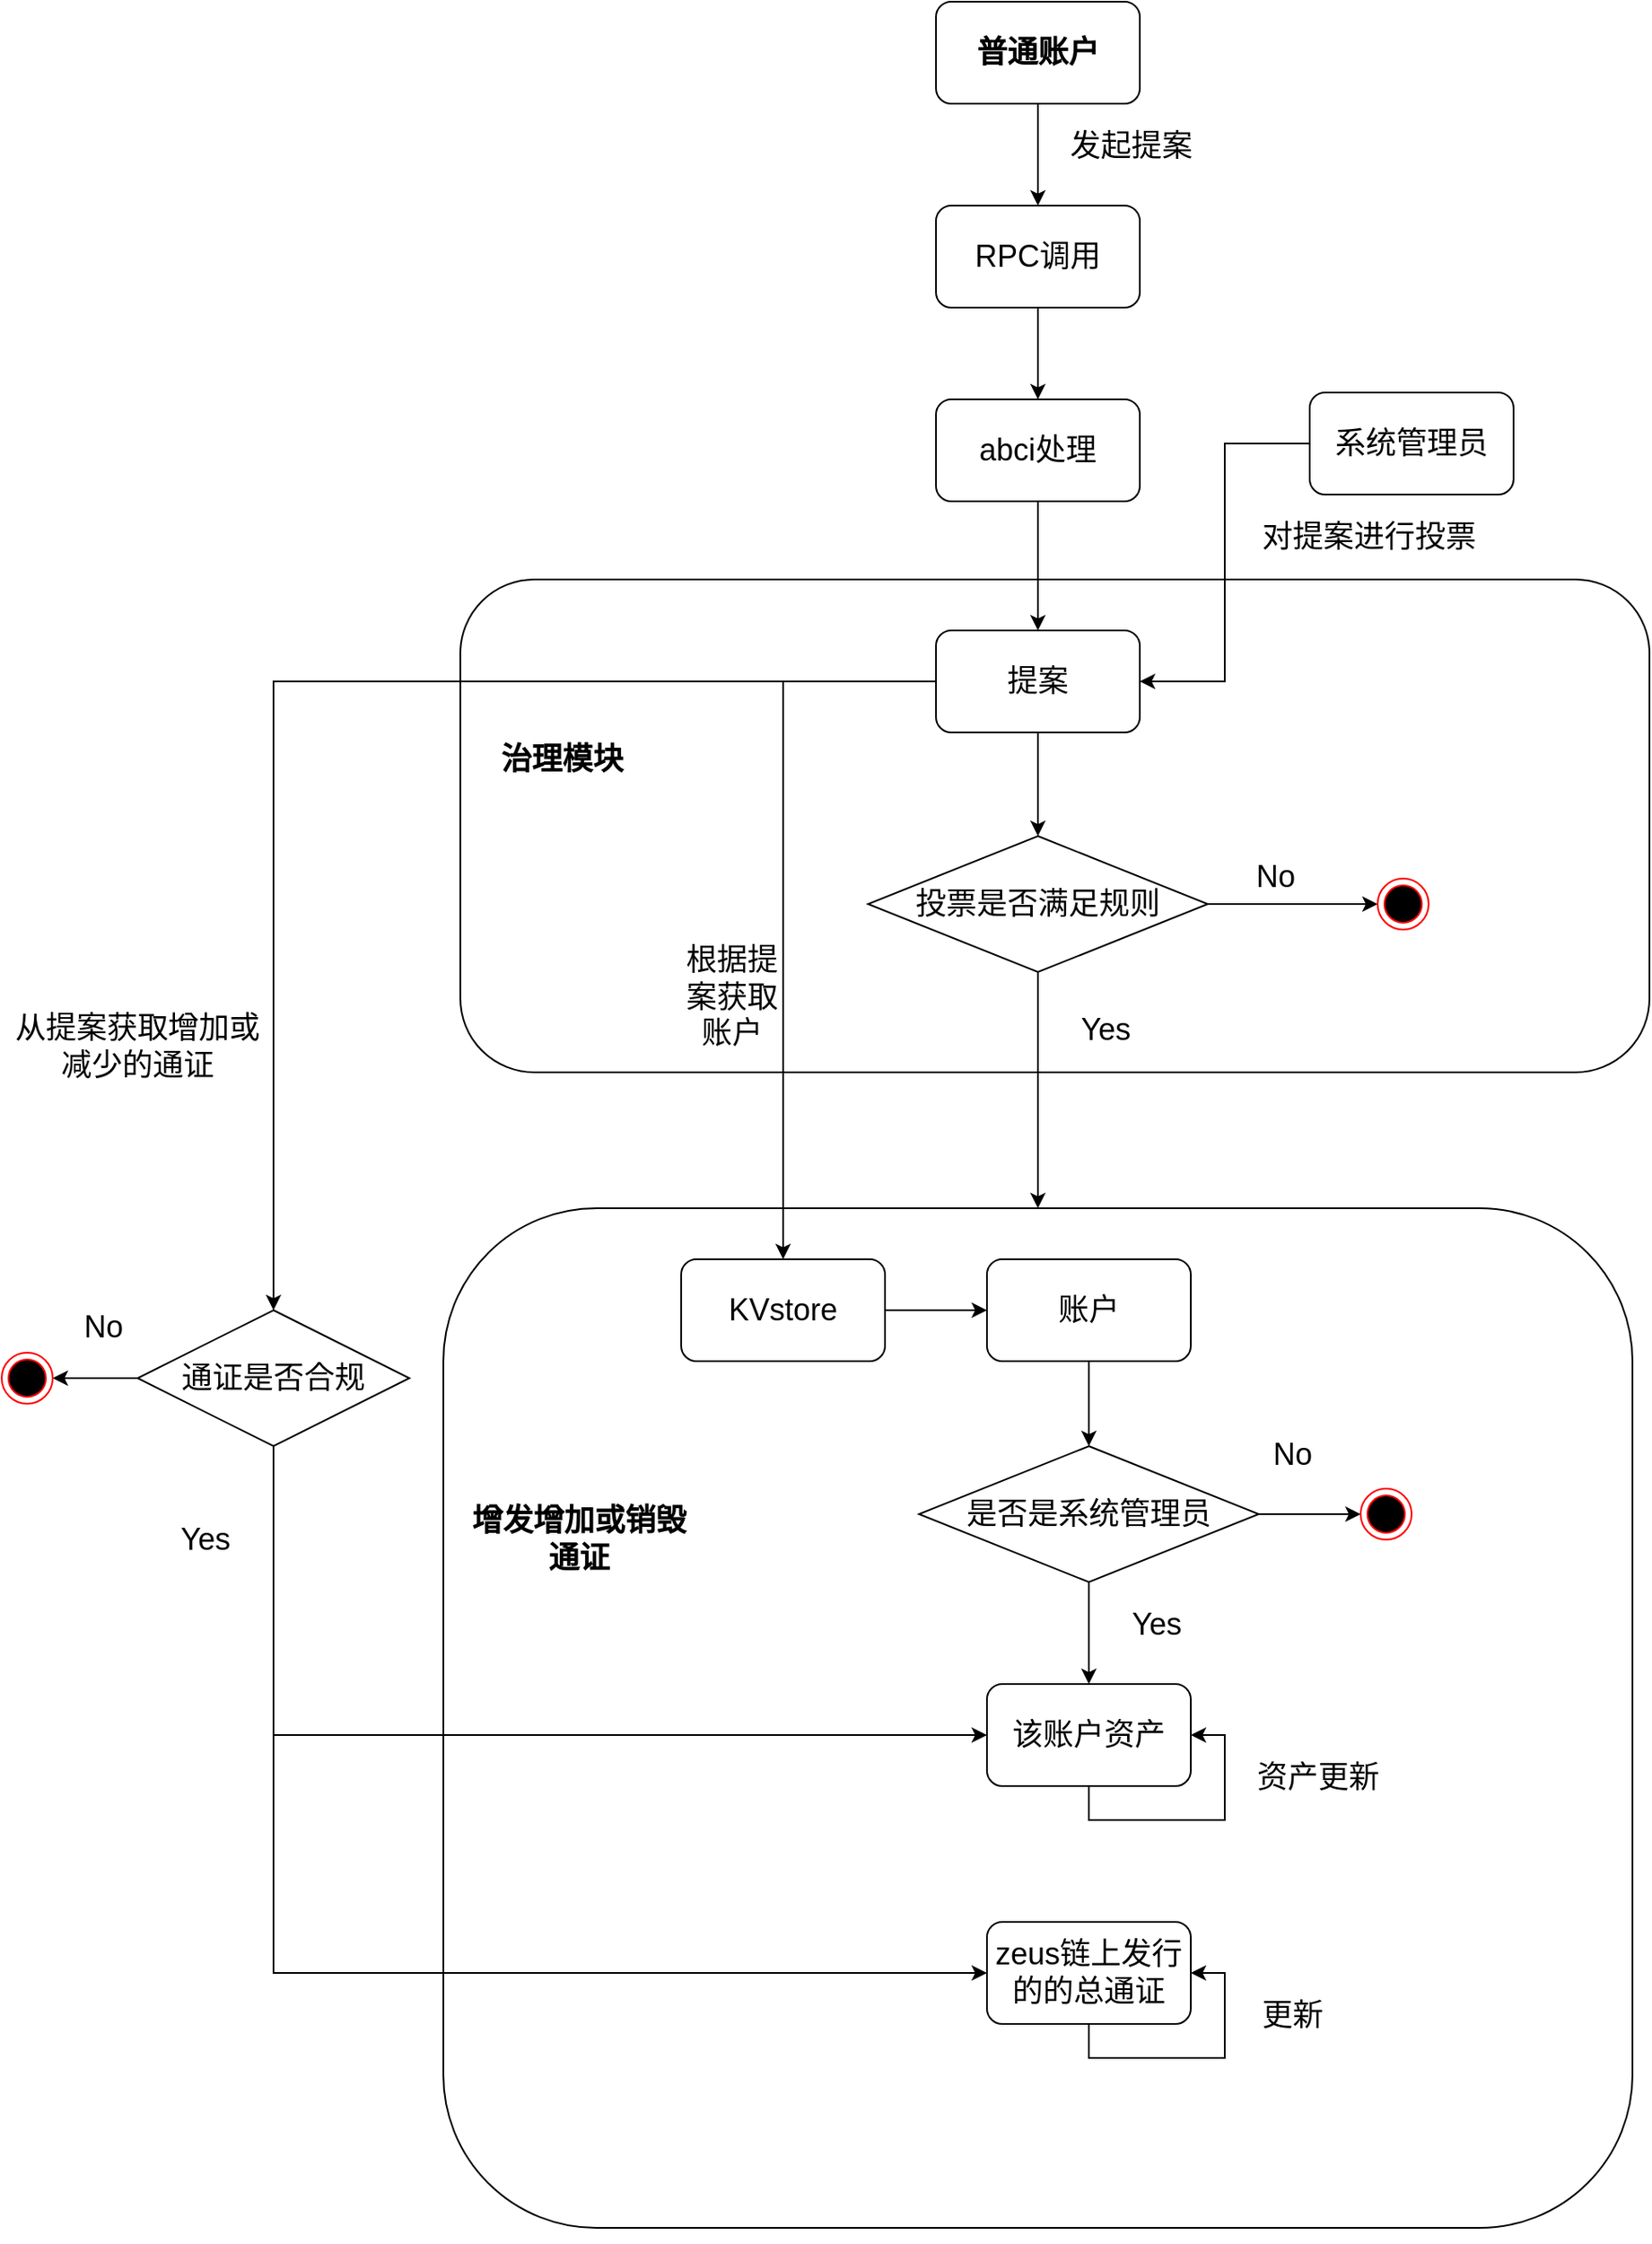 <mxfile version="16.5.5" type="github">
  <diagram name="Page-1" id="13e1069c-82ec-6db2-03f1-153e76fe0fe0">
    <mxGraphModel dx="2330" dy="799" grid="1" gridSize="10" guides="1" tooltips="1" connect="1" arrows="1" fold="1" page="1" pageScale="1" pageWidth="1100" pageHeight="850" background="none" math="0" shadow="0">
      <root>
        <mxCell id="0" />
        <mxCell id="1" parent="0" />
        <mxCell id="Nz0Rocr3UUq3pwJZOBRc-75" value="" style="rounded=1;whiteSpace=wrap;html=1;fontSize=18;" vertex="1" parent="1">
          <mxGeometry x="160" y="900" width="700" height="600" as="geometry" />
        </mxCell>
        <mxCell id="Nz0Rocr3UUq3pwJZOBRc-61" value="" style="edgeStyle=orthogonalEdgeStyle;rounded=0;orthogonalLoop=1;jettySize=auto;html=1;fontSize=18;" edge="1" parent="1" source="Nz0Rocr3UUq3pwJZOBRc-51" target="Nz0Rocr3UUq3pwJZOBRc-56">
          <mxGeometry relative="1" as="geometry" />
        </mxCell>
        <mxCell id="Nz0Rocr3UUq3pwJZOBRc-51" value="&lt;span style=&quot;font-size: 18px&quot;&gt;&lt;b&gt;普通账户&lt;/b&gt;&lt;/span&gt;" style="rounded=1;whiteSpace=wrap;html=1;" vertex="1" parent="1">
          <mxGeometry x="450" y="190" width="120" height="60" as="geometry" />
        </mxCell>
        <mxCell id="Nz0Rocr3UUq3pwJZOBRc-52" value="" style="rounded=1;whiteSpace=wrap;html=1;" vertex="1" parent="1">
          <mxGeometry x="170" y="530" width="700" height="290" as="geometry" />
        </mxCell>
        <mxCell id="Nz0Rocr3UUq3pwJZOBRc-53" value="&lt;b&gt;&lt;font style=&quot;font-size: 18px&quot;&gt;治理模块&lt;/font&gt;&lt;/b&gt;" style="text;html=1;strokeColor=none;fillColor=none;align=center;verticalAlign=middle;whiteSpace=wrap;rounded=0;" vertex="1" parent="1">
          <mxGeometry x="180" y="591" width="100" height="90" as="geometry" />
        </mxCell>
        <mxCell id="Nz0Rocr3UUq3pwJZOBRc-60" value="" style="edgeStyle=orthogonalEdgeStyle;rounded=0;orthogonalLoop=1;jettySize=auto;html=1;fontSize=18;" edge="1" parent="1" source="Nz0Rocr3UUq3pwJZOBRc-56" target="Nz0Rocr3UUq3pwJZOBRc-59">
          <mxGeometry relative="1" as="geometry" />
        </mxCell>
        <mxCell id="Nz0Rocr3UUq3pwJZOBRc-56" value="RPC调用" style="rounded=1;whiteSpace=wrap;html=1;fontSize=18;" vertex="1" parent="1">
          <mxGeometry x="450" y="310" width="120" height="60" as="geometry" />
        </mxCell>
        <mxCell id="Nz0Rocr3UUq3pwJZOBRc-66" style="edgeStyle=orthogonalEdgeStyle;rounded=0;orthogonalLoop=1;jettySize=auto;html=1;entryX=0.5;entryY=0;entryDx=0;entryDy=0;fontSize=18;" edge="1" parent="1" source="Nz0Rocr3UUq3pwJZOBRc-59" target="Nz0Rocr3UUq3pwJZOBRc-63">
          <mxGeometry relative="1" as="geometry" />
        </mxCell>
        <mxCell id="Nz0Rocr3UUq3pwJZOBRc-59" value="abci处理" style="whiteSpace=wrap;html=1;fontSize=18;rounded=1;" vertex="1" parent="1">
          <mxGeometry x="450" y="424" width="120" height="60" as="geometry" />
        </mxCell>
        <mxCell id="Nz0Rocr3UUq3pwJZOBRc-62" value="发起提案" style="text;html=1;strokeColor=none;fillColor=none;align=center;verticalAlign=middle;whiteSpace=wrap;rounded=0;fontSize=18;" vertex="1" parent="1">
          <mxGeometry x="510" y="260" width="110" height="30" as="geometry" />
        </mxCell>
        <mxCell id="Nz0Rocr3UUq3pwJZOBRc-71" value="" style="edgeStyle=orthogonalEdgeStyle;rounded=0;orthogonalLoop=1;jettySize=auto;html=1;fontSize=18;" edge="1" parent="1" source="Nz0Rocr3UUq3pwJZOBRc-63" target="Nz0Rocr3UUq3pwJZOBRc-69">
          <mxGeometry relative="1" as="geometry" />
        </mxCell>
        <mxCell id="Nz0Rocr3UUq3pwJZOBRc-82" style="edgeStyle=orthogonalEdgeStyle;rounded=0;orthogonalLoop=1;jettySize=auto;html=1;exitX=0;exitY=0.5;exitDx=0;exitDy=0;entryX=0.5;entryY=0;entryDx=0;entryDy=0;fontSize=18;" edge="1" parent="1" source="Nz0Rocr3UUq3pwJZOBRc-63" target="Nz0Rocr3UUq3pwJZOBRc-78">
          <mxGeometry relative="1" as="geometry" />
        </mxCell>
        <mxCell id="Nz0Rocr3UUq3pwJZOBRc-108" style="edgeStyle=orthogonalEdgeStyle;rounded=0;orthogonalLoop=1;jettySize=auto;html=1;exitX=0;exitY=0.5;exitDx=0;exitDy=0;entryX=0.5;entryY=0;entryDx=0;entryDy=0;fontSize=18;" edge="1" parent="1" source="Nz0Rocr3UUq3pwJZOBRc-63" target="Nz0Rocr3UUq3pwJZOBRc-107">
          <mxGeometry relative="1" as="geometry" />
        </mxCell>
        <mxCell id="Nz0Rocr3UUq3pwJZOBRc-63" value="提案" style="rounded=1;whiteSpace=wrap;html=1;fontSize=18;" vertex="1" parent="1">
          <mxGeometry x="450" y="560" width="120" height="60" as="geometry" />
        </mxCell>
        <mxCell id="Nz0Rocr3UUq3pwJZOBRc-65" style="edgeStyle=orthogonalEdgeStyle;rounded=0;orthogonalLoop=1;jettySize=auto;html=1;entryX=1;entryY=0.5;entryDx=0;entryDy=0;fontSize=18;" edge="1" parent="1" source="Nz0Rocr3UUq3pwJZOBRc-64" target="Nz0Rocr3UUq3pwJZOBRc-63">
          <mxGeometry relative="1" as="geometry" />
        </mxCell>
        <mxCell id="Nz0Rocr3UUq3pwJZOBRc-64" value="系统管理员" style="rounded=1;whiteSpace=wrap;html=1;fontSize=18;" vertex="1" parent="1">
          <mxGeometry x="670" y="420" width="120" height="60" as="geometry" />
        </mxCell>
        <mxCell id="Nz0Rocr3UUq3pwJZOBRc-67" value="对提案进行投票" style="text;html=1;strokeColor=none;fillColor=none;align=center;verticalAlign=middle;whiteSpace=wrap;rounded=0;fontSize=18;" vertex="1" parent="1">
          <mxGeometry x="640" y="490" width="130" height="30" as="geometry" />
        </mxCell>
        <mxCell id="Nz0Rocr3UUq3pwJZOBRc-73" style="edgeStyle=orthogonalEdgeStyle;rounded=0;orthogonalLoop=1;jettySize=auto;html=1;exitX=1;exitY=0.5;exitDx=0;exitDy=0;entryX=0;entryY=0.5;entryDx=0;entryDy=0;fontSize=18;" edge="1" parent="1" source="Nz0Rocr3UUq3pwJZOBRc-69" target="Nz0Rocr3UUq3pwJZOBRc-72">
          <mxGeometry relative="1" as="geometry" />
        </mxCell>
        <mxCell id="Nz0Rocr3UUq3pwJZOBRc-77" style="edgeStyle=orthogonalEdgeStyle;rounded=0;orthogonalLoop=1;jettySize=auto;html=1;exitX=0.5;exitY=1;exitDx=0;exitDy=0;entryX=0.5;entryY=0;entryDx=0;entryDy=0;fontSize=18;" edge="1" parent="1" source="Nz0Rocr3UUq3pwJZOBRc-69" target="Nz0Rocr3UUq3pwJZOBRc-75">
          <mxGeometry relative="1" as="geometry" />
        </mxCell>
        <mxCell id="Nz0Rocr3UUq3pwJZOBRc-69" value="投票是否满足规则" style="rhombus;whiteSpace=wrap;html=1;fontSize=18;" vertex="1" parent="1">
          <mxGeometry x="410" y="681" width="200" height="80" as="geometry" />
        </mxCell>
        <mxCell id="Nz0Rocr3UUq3pwJZOBRc-72" value="" style="ellipse;html=1;shape=endState;fillColor=#000000;strokeColor=#ff0000;fontSize=18;" vertex="1" parent="1">
          <mxGeometry x="710" y="706" width="30" height="30" as="geometry" />
        </mxCell>
        <mxCell id="Nz0Rocr3UUq3pwJZOBRc-74" value="No" style="text;html=1;strokeColor=none;fillColor=none;align=center;verticalAlign=middle;whiteSpace=wrap;rounded=0;fontSize=18;" vertex="1" parent="1">
          <mxGeometry x="620" y="690" width="60" height="30" as="geometry" />
        </mxCell>
        <mxCell id="Nz0Rocr3UUq3pwJZOBRc-76" value="&lt;b&gt;增发增加或销毁通证&lt;/b&gt;" style="text;html=1;strokeColor=none;fillColor=none;align=center;verticalAlign=middle;whiteSpace=wrap;rounded=0;fontSize=18;" vertex="1" parent="1">
          <mxGeometry x="170" y="1080" width="140" height="30" as="geometry" />
        </mxCell>
        <mxCell id="Nz0Rocr3UUq3pwJZOBRc-85" value="" style="edgeStyle=orthogonalEdgeStyle;rounded=0;orthogonalLoop=1;jettySize=auto;html=1;fontSize=18;" edge="1" parent="1" source="Nz0Rocr3UUq3pwJZOBRc-78" target="Nz0Rocr3UUq3pwJZOBRc-84">
          <mxGeometry relative="1" as="geometry" />
        </mxCell>
        <mxCell id="Nz0Rocr3UUq3pwJZOBRc-78" value="KVstore" style="rounded=1;whiteSpace=wrap;html=1;fontSize=18;" vertex="1" parent="1">
          <mxGeometry x="300" y="930" width="120" height="60" as="geometry" />
        </mxCell>
        <mxCell id="Nz0Rocr3UUq3pwJZOBRc-83" value="根据提案获取账户" style="text;html=1;strokeColor=none;fillColor=none;align=center;verticalAlign=middle;whiteSpace=wrap;rounded=0;fontSize=18;" vertex="1" parent="1">
          <mxGeometry x="300" y="761" width="60" height="30" as="geometry" />
        </mxCell>
        <mxCell id="Nz0Rocr3UUq3pwJZOBRc-88" style="edgeStyle=orthogonalEdgeStyle;rounded=0;orthogonalLoop=1;jettySize=auto;html=1;exitX=0.5;exitY=1;exitDx=0;exitDy=0;entryX=0.5;entryY=0;entryDx=0;entryDy=0;fontSize=18;" edge="1" parent="1" source="Nz0Rocr3UUq3pwJZOBRc-84" target="Nz0Rocr3UUq3pwJZOBRc-86">
          <mxGeometry relative="1" as="geometry" />
        </mxCell>
        <mxCell id="Nz0Rocr3UUq3pwJZOBRc-84" value="账户" style="rounded=1;whiteSpace=wrap;html=1;fontSize=18;" vertex="1" parent="1">
          <mxGeometry x="480" y="930" width="120" height="60" as="geometry" />
        </mxCell>
        <mxCell id="Nz0Rocr3UUq3pwJZOBRc-90" style="edgeStyle=orthogonalEdgeStyle;rounded=0;orthogonalLoop=1;jettySize=auto;html=1;exitX=1;exitY=0.5;exitDx=0;exitDy=0;entryX=0;entryY=0.5;entryDx=0;entryDy=0;fontSize=18;" edge="1" parent="1" source="Nz0Rocr3UUq3pwJZOBRc-86" target="Nz0Rocr3UUq3pwJZOBRc-89">
          <mxGeometry relative="1" as="geometry" />
        </mxCell>
        <mxCell id="Nz0Rocr3UUq3pwJZOBRc-96" value="" style="edgeStyle=orthogonalEdgeStyle;rounded=0;orthogonalLoop=1;jettySize=auto;html=1;fontSize=18;" edge="1" parent="1" source="Nz0Rocr3UUq3pwJZOBRc-86" target="Nz0Rocr3UUq3pwJZOBRc-95">
          <mxGeometry relative="1" as="geometry" />
        </mxCell>
        <mxCell id="Nz0Rocr3UUq3pwJZOBRc-86" value="是否是系统管理员" style="rhombus;whiteSpace=wrap;html=1;fontSize=18;" vertex="1" parent="1">
          <mxGeometry x="440" y="1040" width="200" height="80" as="geometry" />
        </mxCell>
        <mxCell id="Nz0Rocr3UUq3pwJZOBRc-89" value="" style="ellipse;html=1;shape=endState;fillColor=#000000;strokeColor=#ff0000;fontSize=18;" vertex="1" parent="1">
          <mxGeometry x="700" y="1065" width="30" height="30" as="geometry" />
        </mxCell>
        <mxCell id="Nz0Rocr3UUq3pwJZOBRc-91" value="No" style="text;html=1;strokeColor=none;fillColor=none;align=center;verticalAlign=middle;whiteSpace=wrap;rounded=0;fontSize=18;" vertex="1" parent="1">
          <mxGeometry x="630" y="1030" width="60" height="30" as="geometry" />
        </mxCell>
        <mxCell id="Nz0Rocr3UUq3pwJZOBRc-92" value="Yes" style="text;html=1;strokeColor=none;fillColor=none;align=center;verticalAlign=middle;whiteSpace=wrap;rounded=0;fontSize=18;" vertex="1" parent="1">
          <mxGeometry x="520" y="780" width="60" height="30" as="geometry" />
        </mxCell>
        <mxCell id="Nz0Rocr3UUq3pwJZOBRc-95" value="该账户资产" style="rounded=1;whiteSpace=wrap;html=1;fontSize=18;" vertex="1" parent="1">
          <mxGeometry x="480" y="1180" width="120" height="60" as="geometry" />
        </mxCell>
        <mxCell id="Nz0Rocr3UUq3pwJZOBRc-98" value="从提案获取增加或减少的通证" style="text;html=1;strokeColor=none;fillColor=none;align=center;verticalAlign=middle;whiteSpace=wrap;rounded=0;fontSize=18;" vertex="1" parent="1">
          <mxGeometry x="-100" y="790" width="160" height="30" as="geometry" />
        </mxCell>
        <mxCell id="Nz0Rocr3UUq3pwJZOBRc-100" style="edgeStyle=orthogonalEdgeStyle;rounded=0;orthogonalLoop=1;jettySize=auto;html=1;exitX=0.5;exitY=1;exitDx=0;exitDy=0;entryX=1;entryY=0.5;entryDx=0;entryDy=0;fontSize=18;" edge="1" parent="1" source="Nz0Rocr3UUq3pwJZOBRc-95" target="Nz0Rocr3UUq3pwJZOBRc-95">
          <mxGeometry relative="1" as="geometry" />
        </mxCell>
        <mxCell id="Nz0Rocr3UUq3pwJZOBRc-101" value="资产更新" style="text;html=1;strokeColor=none;fillColor=none;align=center;verticalAlign=middle;whiteSpace=wrap;rounded=0;fontSize=18;" vertex="1" parent="1">
          <mxGeometry x="630" y="1220" width="90" height="30" as="geometry" />
        </mxCell>
        <mxCell id="Nz0Rocr3UUq3pwJZOBRc-102" style="edgeStyle=orthogonalEdgeStyle;rounded=0;orthogonalLoop=1;jettySize=auto;html=1;exitX=0.5;exitY=1;exitDx=0;exitDy=0;fontSize=18;" edge="1" parent="1" source="Nz0Rocr3UUq3pwJZOBRc-75" target="Nz0Rocr3UUq3pwJZOBRc-75">
          <mxGeometry relative="1" as="geometry" />
        </mxCell>
        <mxCell id="Nz0Rocr3UUq3pwJZOBRc-104" value="zeus链上发行的的总通证" style="rounded=1;whiteSpace=wrap;html=1;fontSize=18;" vertex="1" parent="1">
          <mxGeometry x="480" y="1320" width="120" height="60" as="geometry" />
        </mxCell>
        <mxCell id="Nz0Rocr3UUq3pwJZOBRc-111" value="" style="edgeStyle=orthogonalEdgeStyle;rounded=0;orthogonalLoop=1;jettySize=auto;html=1;fontSize=18;" edge="1" parent="1" source="Nz0Rocr3UUq3pwJZOBRc-107" target="Nz0Rocr3UUq3pwJZOBRc-110">
          <mxGeometry relative="1" as="geometry" />
        </mxCell>
        <mxCell id="Nz0Rocr3UUq3pwJZOBRc-114" style="edgeStyle=orthogonalEdgeStyle;rounded=0;orthogonalLoop=1;jettySize=auto;html=1;exitX=0.5;exitY=1;exitDx=0;exitDy=0;entryX=0;entryY=0.5;entryDx=0;entryDy=0;fontSize=18;" edge="1" parent="1" source="Nz0Rocr3UUq3pwJZOBRc-107" target="Nz0Rocr3UUq3pwJZOBRc-95">
          <mxGeometry relative="1" as="geometry" />
        </mxCell>
        <mxCell id="Nz0Rocr3UUq3pwJZOBRc-115" style="edgeStyle=orthogonalEdgeStyle;rounded=0;orthogonalLoop=1;jettySize=auto;html=1;exitX=0.5;exitY=1;exitDx=0;exitDy=0;entryX=0;entryY=0.5;entryDx=0;entryDy=0;fontSize=18;" edge="1" parent="1" source="Nz0Rocr3UUq3pwJZOBRc-107" target="Nz0Rocr3UUq3pwJZOBRc-104">
          <mxGeometry relative="1" as="geometry" />
        </mxCell>
        <mxCell id="Nz0Rocr3UUq3pwJZOBRc-107" value="通证是否合规" style="rhombus;whiteSpace=wrap;html=1;fontSize=18;" vertex="1" parent="1">
          <mxGeometry x="-20" y="960" width="160" height="80" as="geometry" />
        </mxCell>
        <mxCell id="Nz0Rocr3UUq3pwJZOBRc-109" value="Yes" style="text;html=1;strokeColor=none;fillColor=none;align=center;verticalAlign=middle;whiteSpace=wrap;rounded=0;fontSize=18;" vertex="1" parent="1">
          <mxGeometry x="550" y="1130" width="60" height="30" as="geometry" />
        </mxCell>
        <mxCell id="Nz0Rocr3UUq3pwJZOBRc-110" value="" style="ellipse;html=1;shape=endState;fillColor=#000000;strokeColor=#ff0000;fontSize=18;" vertex="1" parent="1">
          <mxGeometry x="-100" y="985" width="30" height="30" as="geometry" />
        </mxCell>
        <mxCell id="Nz0Rocr3UUq3pwJZOBRc-113" value="No" style="text;html=1;strokeColor=none;fillColor=none;align=center;verticalAlign=middle;whiteSpace=wrap;rounded=0;fontSize=18;" vertex="1" parent="1">
          <mxGeometry x="-70" y="955" width="60" height="30" as="geometry" />
        </mxCell>
        <mxCell id="Nz0Rocr3UUq3pwJZOBRc-116" value="Yes" style="text;html=1;strokeColor=none;fillColor=none;align=center;verticalAlign=middle;whiteSpace=wrap;rounded=0;fontSize=18;" vertex="1" parent="1">
          <mxGeometry x="-10" y="1080" width="60" height="30" as="geometry" />
        </mxCell>
        <mxCell id="Nz0Rocr3UUq3pwJZOBRc-117" style="edgeStyle=orthogonalEdgeStyle;rounded=0;orthogonalLoop=1;jettySize=auto;html=1;exitX=0.5;exitY=1;exitDx=0;exitDy=0;fontSize=18;" edge="1" parent="1" source="Nz0Rocr3UUq3pwJZOBRc-75" target="Nz0Rocr3UUq3pwJZOBRc-75">
          <mxGeometry relative="1" as="geometry" />
        </mxCell>
        <mxCell id="Nz0Rocr3UUq3pwJZOBRc-118" style="edgeStyle=orthogonalEdgeStyle;rounded=0;orthogonalLoop=1;jettySize=auto;html=1;exitX=0.5;exitY=1;exitDx=0;exitDy=0;entryX=1;entryY=0.5;entryDx=0;entryDy=0;fontSize=18;" edge="1" parent="1" source="Nz0Rocr3UUq3pwJZOBRc-104" target="Nz0Rocr3UUq3pwJZOBRc-104">
          <mxGeometry relative="1" as="geometry" />
        </mxCell>
        <mxCell id="Nz0Rocr3UUq3pwJZOBRc-119" value="更新" style="text;html=1;strokeColor=none;fillColor=none;align=center;verticalAlign=middle;whiteSpace=wrap;rounded=0;fontSize=18;" vertex="1" parent="1">
          <mxGeometry x="630" y="1360" width="60" height="30" as="geometry" />
        </mxCell>
      </root>
    </mxGraphModel>
  </diagram>
</mxfile>
